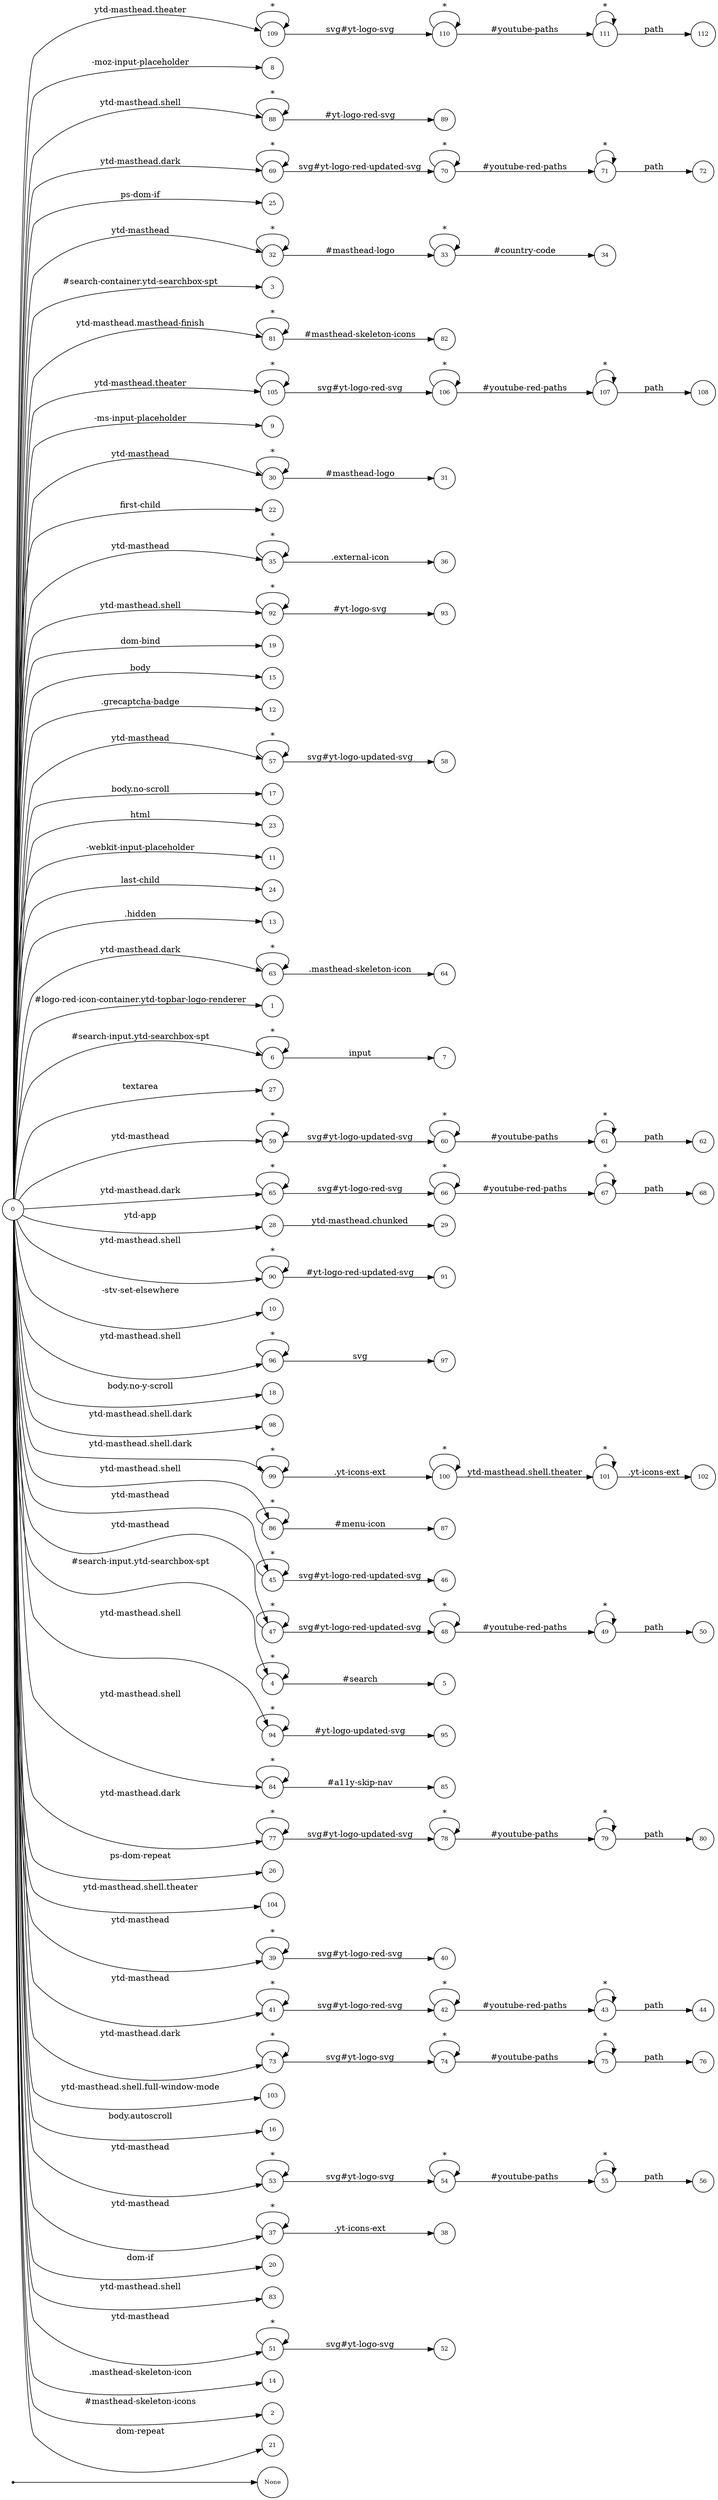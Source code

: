 digraph NFA {
  rankdir=LR;
  node [shape=circle, fontsize=10];
  __start [shape=point, label=""];
  __start -> None;
  52 [label="52"];
  71 [label="71"];
  109 [label="109"];
  48 [label="48"];
  44 [label="44"];
  85 [label="85"];
  55 [label="55"];
  42 [label="42"];
  8 [label="8"];
  88 [label="88"];
  95 [label="95"];
  102 [label="102"];
  100 [label="100"];
  69 [label="69"];
  25 [label="25"];
  32 [label="32"];
  87 [label="87"];
  0 [label="0"];
  61 [label="61"];
  3 [label="3"];
  81 [label="81"];
  91 [label="91"];
  105 [label="105"];
  9 [label="9"];
  30 [label="30"];
  22 [label="22"];
  35 [label="35"];
  64 [label="64"];
  110 [label="110"];
  111 [label="111"];
  112 [label="112"];
  92 [label="92"];
  80 [label="80"];
  19 [label="19"];
  108 [label="108"];
  46 [label="46"];
  72 [label="72"];
  15 [label="15"];
  12 [label="12"];
  57 [label="57"];
  74 [label="74"];
  17 [label="17"];
  101 [label="101"];
  23 [label="23"];
  54 [label="54"];
  68 [label="68"];
  11 [label="11"];
  31 [label="31"];
  36 [label="36"];
  24 [label="24"];
  5 [label="5"];
  13 [label="13"];
  63 [label="63"];
  79 [label="79"];
  1 [label="1"];
  6 [label="6"];
  76 [label="76"];
  27 [label="27"];
  59 [label="59"];
  70 [label="70"];
  65 [label="65"];
  28 [label="28"];
  90 [label="90"];
  10 [label="10"];
  106 [label="106"];
  49 [label="49"];
  96 [label="96"];
  18 [label="18"];
  98 [label="98"];
  99 [label="99"];
  86 [label="86"];
  45 [label="45"];
  78 [label="78"];
  89 [label="89"];
  60 [label="60"];
  47 [label="47"];
  50 [label="50"];
  43 [label="43"];
  4 [label="4"];
  33 [label="33"];
  75 [label="75"];
  82 [label="82"];
  94 [label="94"];
  84 [label="84"];
  77 [label="77"];
  66 [label="66"];
  26 [label="26"];
  62 [label="62"];
  104 [label="104"];
  39 [label="39"];
  41 [label="41"];
  58 [label="58"];
  73 [label="73"];
  103 [label="103"];
  16 [label="16"];
  53 [label="53"];
  93 [label="93"];
  37 [label="37"];
  34 [label="34"];
  20 [label="20"];
  29 [label="29"];
  40 [label="40"];
  107 [label="107"];
  67 [label="67"];
  83 [label="83"];
  97 [label="97"];
  56 [label="56"];
  7 [label="7"];
  38 [label="38"];
  51 [label="51"];
  14 [label="14"];
  2 [label="2"];
  21 [label="21"];
  { node [shape=doublecircle]; 1 2 3 5 7 8 9 10 11 12 13 14 15 16 17 18 19 20 21 22 23 24 25 26 27 29 31 34 36 38 40 44 46 50 52 56 58 62 64 68 72 76 80 82 83 85 87 89 91 93 95 97 98 102 103 104 108 112 }
  0 -> 1 [label="#logo-red-icon-container.ytd-topbar-logo-renderer"];
  0 -> 2 [label="#masthead-skeleton-icons"];
  0 -> 3 [label="#search-container.ytd-searchbox-spt"];
  0 -> 4 [label="#search-input.ytd-searchbox-spt"];
  4 -> 4 [label="*"];
  4 -> 5 [label="#search"];
  0 -> 6 [label="#search-input.ytd-searchbox-spt"];
  6 -> 6 [label="*"];
  6 -> 7 [label="input"];
  0 -> 8 [label="-moz-input-placeholder"];
  0 -> 9 [label="-ms-input-placeholder"];
  0 -> 10 [label="-stv-set-elsewhere"];
  0 -> 11 [label="-webkit-input-placeholder"];
  0 -> 12 [label=".grecaptcha-badge"];
  0 -> 13 [label=".hidden"];
  0 -> 14 [label=".masthead-skeleton-icon"];
  0 -> 15 [label="body"];
  0 -> 16 [label="body.autoscroll"];
  0 -> 17 [label="body.no-scroll"];
  0 -> 18 [label="body.no-y-scroll"];
  0 -> 19 [label="dom-bind"];
  0 -> 20 [label="dom-if"];
  0 -> 21 [label="dom-repeat"];
  0 -> 22 [label="first-child"];
  0 -> 23 [label="html"];
  0 -> 24 [label="last-child"];
  0 -> 25 [label="ps-dom-if"];
  0 -> 26 [label="ps-dom-repeat"];
  0 -> 27 [label="textarea"];
  0 -> 28 [label="ytd-app"];
  28 -> 29 [label="ytd-masthead.chunked"];
  0 -> 30 [label="ytd-masthead"];
  30 -> 30 [label="*"];
  30 -> 31 [label="#masthead-logo"];
  0 -> 32 [label="ytd-masthead"];
  32 -> 32 [label="*"];
  32 -> 33 [label="#masthead-logo"];
  33 -> 33 [label="*"];
  33 -> 34 [label="#country-code"];
  0 -> 35 [label="ytd-masthead"];
  35 -> 35 [label="*"];
  35 -> 36 [label=".external-icon"];
  0 -> 37 [label="ytd-masthead"];
  37 -> 37 [label="*"];
  37 -> 38 [label=".yt-icons-ext"];
  0 -> 39 [label="ytd-masthead"];
  39 -> 39 [label="*"];
  39 -> 40 [label="svg#yt-logo-red-svg"];
  0 -> 41 [label="ytd-masthead"];
  41 -> 41 [label="*"];
  41 -> 42 [label="svg#yt-logo-red-svg"];
  42 -> 42 [label="*"];
  42 -> 43 [label="#youtube-red-paths"];
  43 -> 43 [label="*"];
  43 -> 44 [label="path"];
  0 -> 45 [label="ytd-masthead"];
  45 -> 45 [label="*"];
  45 -> 46 [label="svg#yt-logo-red-updated-svg"];
  0 -> 47 [label="ytd-masthead"];
  47 -> 47 [label="*"];
  47 -> 48 [label="svg#yt-logo-red-updated-svg"];
  48 -> 48 [label="*"];
  48 -> 49 [label="#youtube-red-paths"];
  49 -> 49 [label="*"];
  49 -> 50 [label="path"];
  0 -> 51 [label="ytd-masthead"];
  51 -> 51 [label="*"];
  51 -> 52 [label="svg#yt-logo-svg"];
  0 -> 53 [label="ytd-masthead"];
  53 -> 53 [label="*"];
  53 -> 54 [label="svg#yt-logo-svg"];
  54 -> 54 [label="*"];
  54 -> 55 [label="#youtube-paths"];
  55 -> 55 [label="*"];
  55 -> 56 [label="path"];
  0 -> 57 [label="ytd-masthead"];
  57 -> 57 [label="*"];
  57 -> 58 [label="svg#yt-logo-updated-svg"];
  0 -> 59 [label="ytd-masthead"];
  59 -> 59 [label="*"];
  59 -> 60 [label="svg#yt-logo-updated-svg"];
  60 -> 60 [label="*"];
  60 -> 61 [label="#youtube-paths"];
  61 -> 61 [label="*"];
  61 -> 62 [label="path"];
  0 -> 63 [label="ytd-masthead.dark"];
  63 -> 63 [label="*"];
  63 -> 64 [label=".masthead-skeleton-icon"];
  0 -> 65 [label="ytd-masthead.dark"];
  65 -> 65 [label="*"];
  65 -> 66 [label="svg#yt-logo-red-svg"];
  66 -> 66 [label="*"];
  66 -> 67 [label="#youtube-red-paths"];
  67 -> 67 [label="*"];
  67 -> 68 [label="path"];
  0 -> 69 [label="ytd-masthead.dark"];
  69 -> 69 [label="*"];
  69 -> 70 [label="svg#yt-logo-red-updated-svg"];
  70 -> 70 [label="*"];
  70 -> 71 [label="#youtube-red-paths"];
  71 -> 71 [label="*"];
  71 -> 72 [label="path"];
  0 -> 73 [label="ytd-masthead.dark"];
  73 -> 73 [label="*"];
  73 -> 74 [label="svg#yt-logo-svg"];
  74 -> 74 [label="*"];
  74 -> 75 [label="#youtube-paths"];
  75 -> 75 [label="*"];
  75 -> 76 [label="path"];
  0 -> 77 [label="ytd-masthead.dark"];
  77 -> 77 [label="*"];
  77 -> 78 [label="svg#yt-logo-updated-svg"];
  78 -> 78 [label="*"];
  78 -> 79 [label="#youtube-paths"];
  79 -> 79 [label="*"];
  79 -> 80 [label="path"];
  0 -> 81 [label="ytd-masthead.masthead-finish"];
  81 -> 81 [label="*"];
  81 -> 82 [label="#masthead-skeleton-icons"];
  0 -> 83 [label="ytd-masthead.shell"];
  0 -> 84 [label="ytd-masthead.shell"];
  84 -> 84 [label="*"];
  84 -> 85 [label="#a11y-skip-nav"];
  0 -> 86 [label="ytd-masthead.shell"];
  86 -> 86 [label="*"];
  86 -> 87 [label="#menu-icon"];
  0 -> 88 [label="ytd-masthead.shell"];
  88 -> 88 [label="*"];
  88 -> 89 [label="#yt-logo-red-svg"];
  0 -> 90 [label="ytd-masthead.shell"];
  90 -> 90 [label="*"];
  90 -> 91 [label="#yt-logo-red-updated-svg"];
  0 -> 92 [label="ytd-masthead.shell"];
  92 -> 92 [label="*"];
  92 -> 93 [label="#yt-logo-svg"];
  0 -> 94 [label="ytd-masthead.shell"];
  94 -> 94 [label="*"];
  94 -> 95 [label="#yt-logo-updated-svg"];
  0 -> 96 [label="ytd-masthead.shell"];
  96 -> 96 [label="*"];
  96 -> 97 [label="svg"];
  0 -> 98 [label="ytd-masthead.shell.dark"];
  0 -> 99 [label="ytd-masthead.shell.dark"];
  99 -> 99 [label="*"];
  99 -> 100 [label=".yt-icons-ext"];
  100 -> 100 [label="*"];
  100 -> 101 [label="ytd-masthead.shell.theater"];
  101 -> 101 [label="*"];
  101 -> 102 [label=".yt-icons-ext"];
  0 -> 103 [label="ytd-masthead.shell.full-window-mode"];
  0 -> 104 [label="ytd-masthead.shell.theater"];
  0 -> 105 [label="ytd-masthead.theater"];
  105 -> 105 [label="*"];
  105 -> 106 [label="svg#yt-logo-red-svg"];
  106 -> 106 [label="*"];
  106 -> 107 [label="#youtube-red-paths"];
  107 -> 107 [label="*"];
  107 -> 108 [label="path"];
  0 -> 109 [label="ytd-masthead.theater"];
  109 -> 109 [label="*"];
  109 -> 110 [label="svg#yt-logo-svg"];
  110 -> 110 [label="*"];
  110 -> 111 [label="#youtube-paths"];
  111 -> 111 [label="*"];
  111 -> 112 [label="path"];
}
